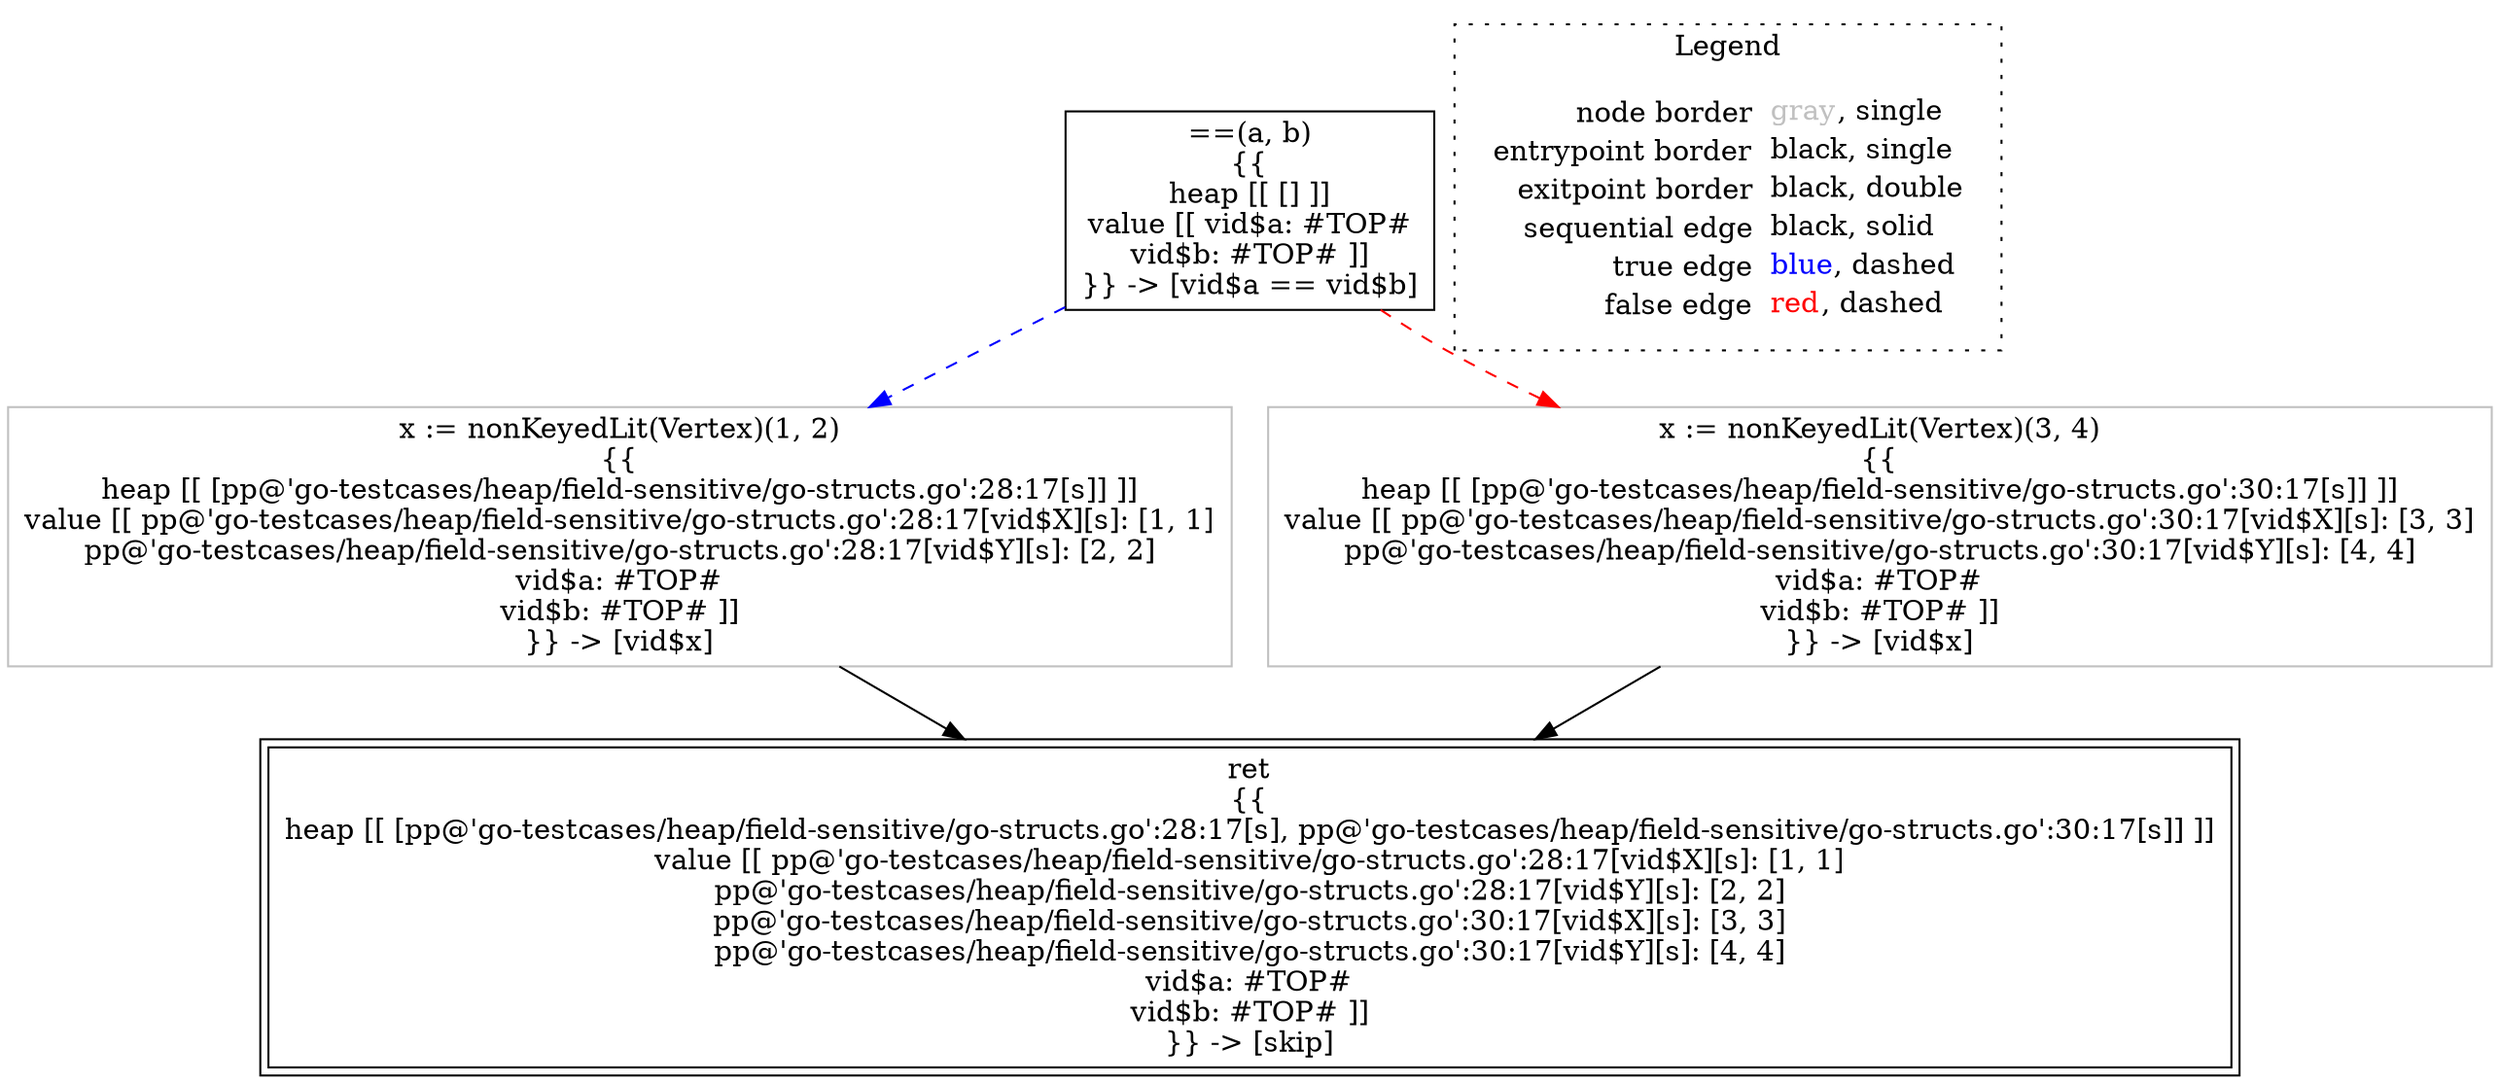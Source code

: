 digraph {
	"node0" [shape="rect",color="black",label=<==(a, b)<BR/>{{<BR/>heap [[ [] ]]<BR/>value [[ vid$a: #TOP#<BR/>vid$b: #TOP# ]]<BR/>}} -&gt; [vid$a == vid$b]>];
	"node1" [shape="rect",color="black",peripheries="2",label=<ret<BR/>{{<BR/>heap [[ [pp@'go-testcases/heap/field-sensitive/go-structs.go':28:17[s], pp@'go-testcases/heap/field-sensitive/go-structs.go':30:17[s]] ]]<BR/>value [[ pp@'go-testcases/heap/field-sensitive/go-structs.go':28:17[vid$X][s]: [1, 1]<BR/>pp@'go-testcases/heap/field-sensitive/go-structs.go':28:17[vid$Y][s]: [2, 2]<BR/>pp@'go-testcases/heap/field-sensitive/go-structs.go':30:17[vid$X][s]: [3, 3]<BR/>pp@'go-testcases/heap/field-sensitive/go-structs.go':30:17[vid$Y][s]: [4, 4]<BR/>vid$a: #TOP#<BR/>vid$b: #TOP# ]]<BR/>}} -&gt; [skip]>];
	"node2" [shape="rect",color="gray",label=<x := nonKeyedLit(Vertex)(1, 2)<BR/>{{<BR/>heap [[ [pp@'go-testcases/heap/field-sensitive/go-structs.go':28:17[s]] ]]<BR/>value [[ pp@'go-testcases/heap/field-sensitive/go-structs.go':28:17[vid$X][s]: [1, 1]<BR/>pp@'go-testcases/heap/field-sensitive/go-structs.go':28:17[vid$Y][s]: [2, 2]<BR/>vid$a: #TOP#<BR/>vid$b: #TOP# ]]<BR/>}} -&gt; [vid$x]>];
	"node3" [shape="rect",color="gray",label=<x := nonKeyedLit(Vertex)(3, 4)<BR/>{{<BR/>heap [[ [pp@'go-testcases/heap/field-sensitive/go-structs.go':30:17[s]] ]]<BR/>value [[ pp@'go-testcases/heap/field-sensitive/go-structs.go':30:17[vid$X][s]: [3, 3]<BR/>pp@'go-testcases/heap/field-sensitive/go-structs.go':30:17[vid$Y][s]: [4, 4]<BR/>vid$a: #TOP#<BR/>vid$b: #TOP# ]]<BR/>}} -&gt; [vid$x]>];
	"node0" -> "node2" [color="blue",style="dashed"];
	"node0" -> "node3" [color="red",style="dashed"];
	"node2" -> "node1" [color="black"];
	"node3" -> "node1" [color="black"];
subgraph cluster_legend {
	label="Legend";
	style=dotted;
	node [shape=plaintext];
	"legend" [label=<<table border="0" cellpadding="2" cellspacing="0" cellborder="0"><tr><td align="right">node border&nbsp;</td><td align="left"><font color="gray">gray</font>, single</td></tr><tr><td align="right">entrypoint border&nbsp;</td><td align="left"><font color="black">black</font>, single</td></tr><tr><td align="right">exitpoint border&nbsp;</td><td align="left"><font color="black">black</font>, double</td></tr><tr><td align="right">sequential edge&nbsp;</td><td align="left"><font color="black">black</font>, solid</td></tr><tr><td align="right">true edge&nbsp;</td><td align="left"><font color="blue">blue</font>, dashed</td></tr><tr><td align="right">false edge&nbsp;</td><td align="left"><font color="red">red</font>, dashed</td></tr></table>>];
}

}
